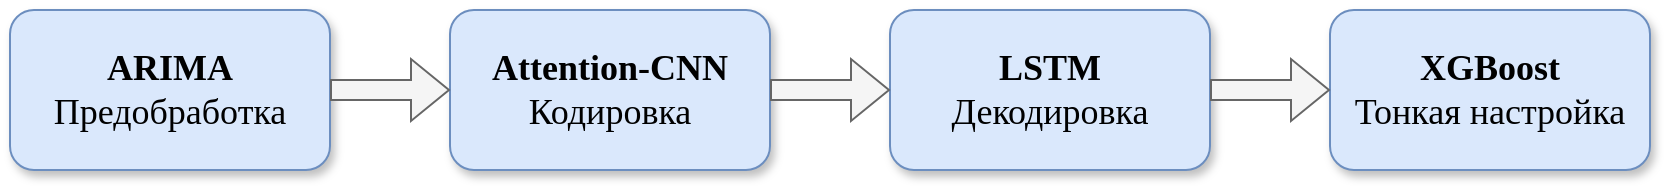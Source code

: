<mxfile version="18.1.3" type="device"><diagram id="d-w9fvCElF3bBdYrrJ-X" name="Page-1"><mxGraphModel dx="2000" dy="1162" grid="1" gridSize="10" guides="1" tooltips="1" connect="1" arrows="1" fold="1" page="1" pageScale="1" pageWidth="827" pageHeight="1169" math="0" shadow="0"><root><mxCell id="0"/><mxCell id="1" parent="0"/><mxCell id="qYeBBnSHra2tic9otKmd-1" value="&lt;font face=&quot;Times New Roman&quot; style=&quot;font-size: 18px;&quot;&gt;&lt;b&gt;ARIMA&lt;br&gt;&lt;/b&gt;Предобработка&lt;br&gt;&lt;/font&gt;" style="rounded=1;whiteSpace=wrap;html=1;fillColor=#dae8fc;strokeColor=#6c8ebf;shadow=1;glass=0;sketch=0;" vertex="1" parent="1"><mxGeometry y="360" width="160" height="80" as="geometry"/></mxCell><mxCell id="qYeBBnSHra2tic9otKmd-2" value="&lt;font face=&quot;Times New Roman&quot; style=&quot;font-size: 18px;&quot;&gt;&lt;b&gt;Attention-CNN&lt;br&gt;&lt;/b&gt;Кодировка&lt;br&gt;&lt;/font&gt;" style="rounded=1;whiteSpace=wrap;html=1;fillColor=#dae8fc;strokeColor=#6c8ebf;shadow=1;" vertex="1" parent="1"><mxGeometry x="220" y="360" width="160" height="80" as="geometry"/></mxCell><mxCell id="qYeBBnSHra2tic9otKmd-3" value="&lt;font face=&quot;Times New Roman&quot; style=&quot;font-size: 18px;&quot;&gt;&lt;b&gt;LSTM&lt;/b&gt;&lt;br&gt;Декодировка&lt;br&gt;&lt;/font&gt;" style="rounded=1;whiteSpace=wrap;html=1;fillColor=#dae8fc;strokeColor=#6c8ebf;shadow=1;" vertex="1" parent="1"><mxGeometry x="440" y="360" width="160" height="80" as="geometry"/></mxCell><mxCell id="qYeBBnSHra2tic9otKmd-4" value="&lt;font face=&quot;Times New Roman&quot; style=&quot;font-size: 18px;&quot;&gt;&lt;b&gt;XGBoost&lt;/b&gt;&lt;br&gt;Тонкая настройка&lt;br&gt;&lt;/font&gt;" style="rounded=1;whiteSpace=wrap;html=1;fillColor=#dae8fc;strokeColor=#6c8ebf;shadow=1;" vertex="1" parent="1"><mxGeometry x="660" y="360" width="160" height="80" as="geometry"/></mxCell><mxCell id="qYeBBnSHra2tic9otKmd-5" value="" style="shape=flexArrow;endArrow=classic;html=1;rounded=0;fontFamily=Times New Roman;fontSize=18;exitX=1;exitY=0.5;exitDx=0;exitDy=0;entryX=0;entryY=0.5;entryDx=0;entryDy=0;fillColor=#f5f5f5;strokeColor=#666666;" edge="1" parent="1" source="qYeBBnSHra2tic9otKmd-1" target="qYeBBnSHra2tic9otKmd-2"><mxGeometry width="50" height="50" relative="1" as="geometry"><mxPoint x="190" y="620" as="sourcePoint"/><mxPoint x="440" y="530" as="targetPoint"/></mxGeometry></mxCell><mxCell id="qYeBBnSHra2tic9otKmd-7" value="" style="shape=flexArrow;endArrow=classic;html=1;rounded=0;fontFamily=Times New Roman;fontSize=18;exitX=1;exitY=0.5;exitDx=0;exitDy=0;entryX=0;entryY=0.5;entryDx=0;entryDy=0;fillColor=#f5f5f5;strokeColor=#666666;" edge="1" parent="1" source="qYeBBnSHra2tic9otKmd-2" target="qYeBBnSHra2tic9otKmd-3"><mxGeometry width="50" height="50" relative="1" as="geometry"><mxPoint x="390" y="580" as="sourcePoint"/><mxPoint x="440" y="530" as="targetPoint"/></mxGeometry></mxCell><mxCell id="qYeBBnSHra2tic9otKmd-8" value="" style="shape=flexArrow;endArrow=classic;html=1;rounded=0;fontFamily=Times New Roman;fontSize=18;exitX=1;exitY=0.5;exitDx=0;exitDy=0;entryX=0;entryY=0.5;entryDx=0;entryDy=0;fillColor=#f5f5f5;strokeColor=#666666;" edge="1" parent="1" source="qYeBBnSHra2tic9otKmd-3" target="qYeBBnSHra2tic9otKmd-4"><mxGeometry width="50" height="50" relative="1" as="geometry"><mxPoint x="390" y="580" as="sourcePoint"/><mxPoint x="440" y="530" as="targetPoint"/></mxGeometry></mxCell></root></mxGraphModel></diagram></mxfile>